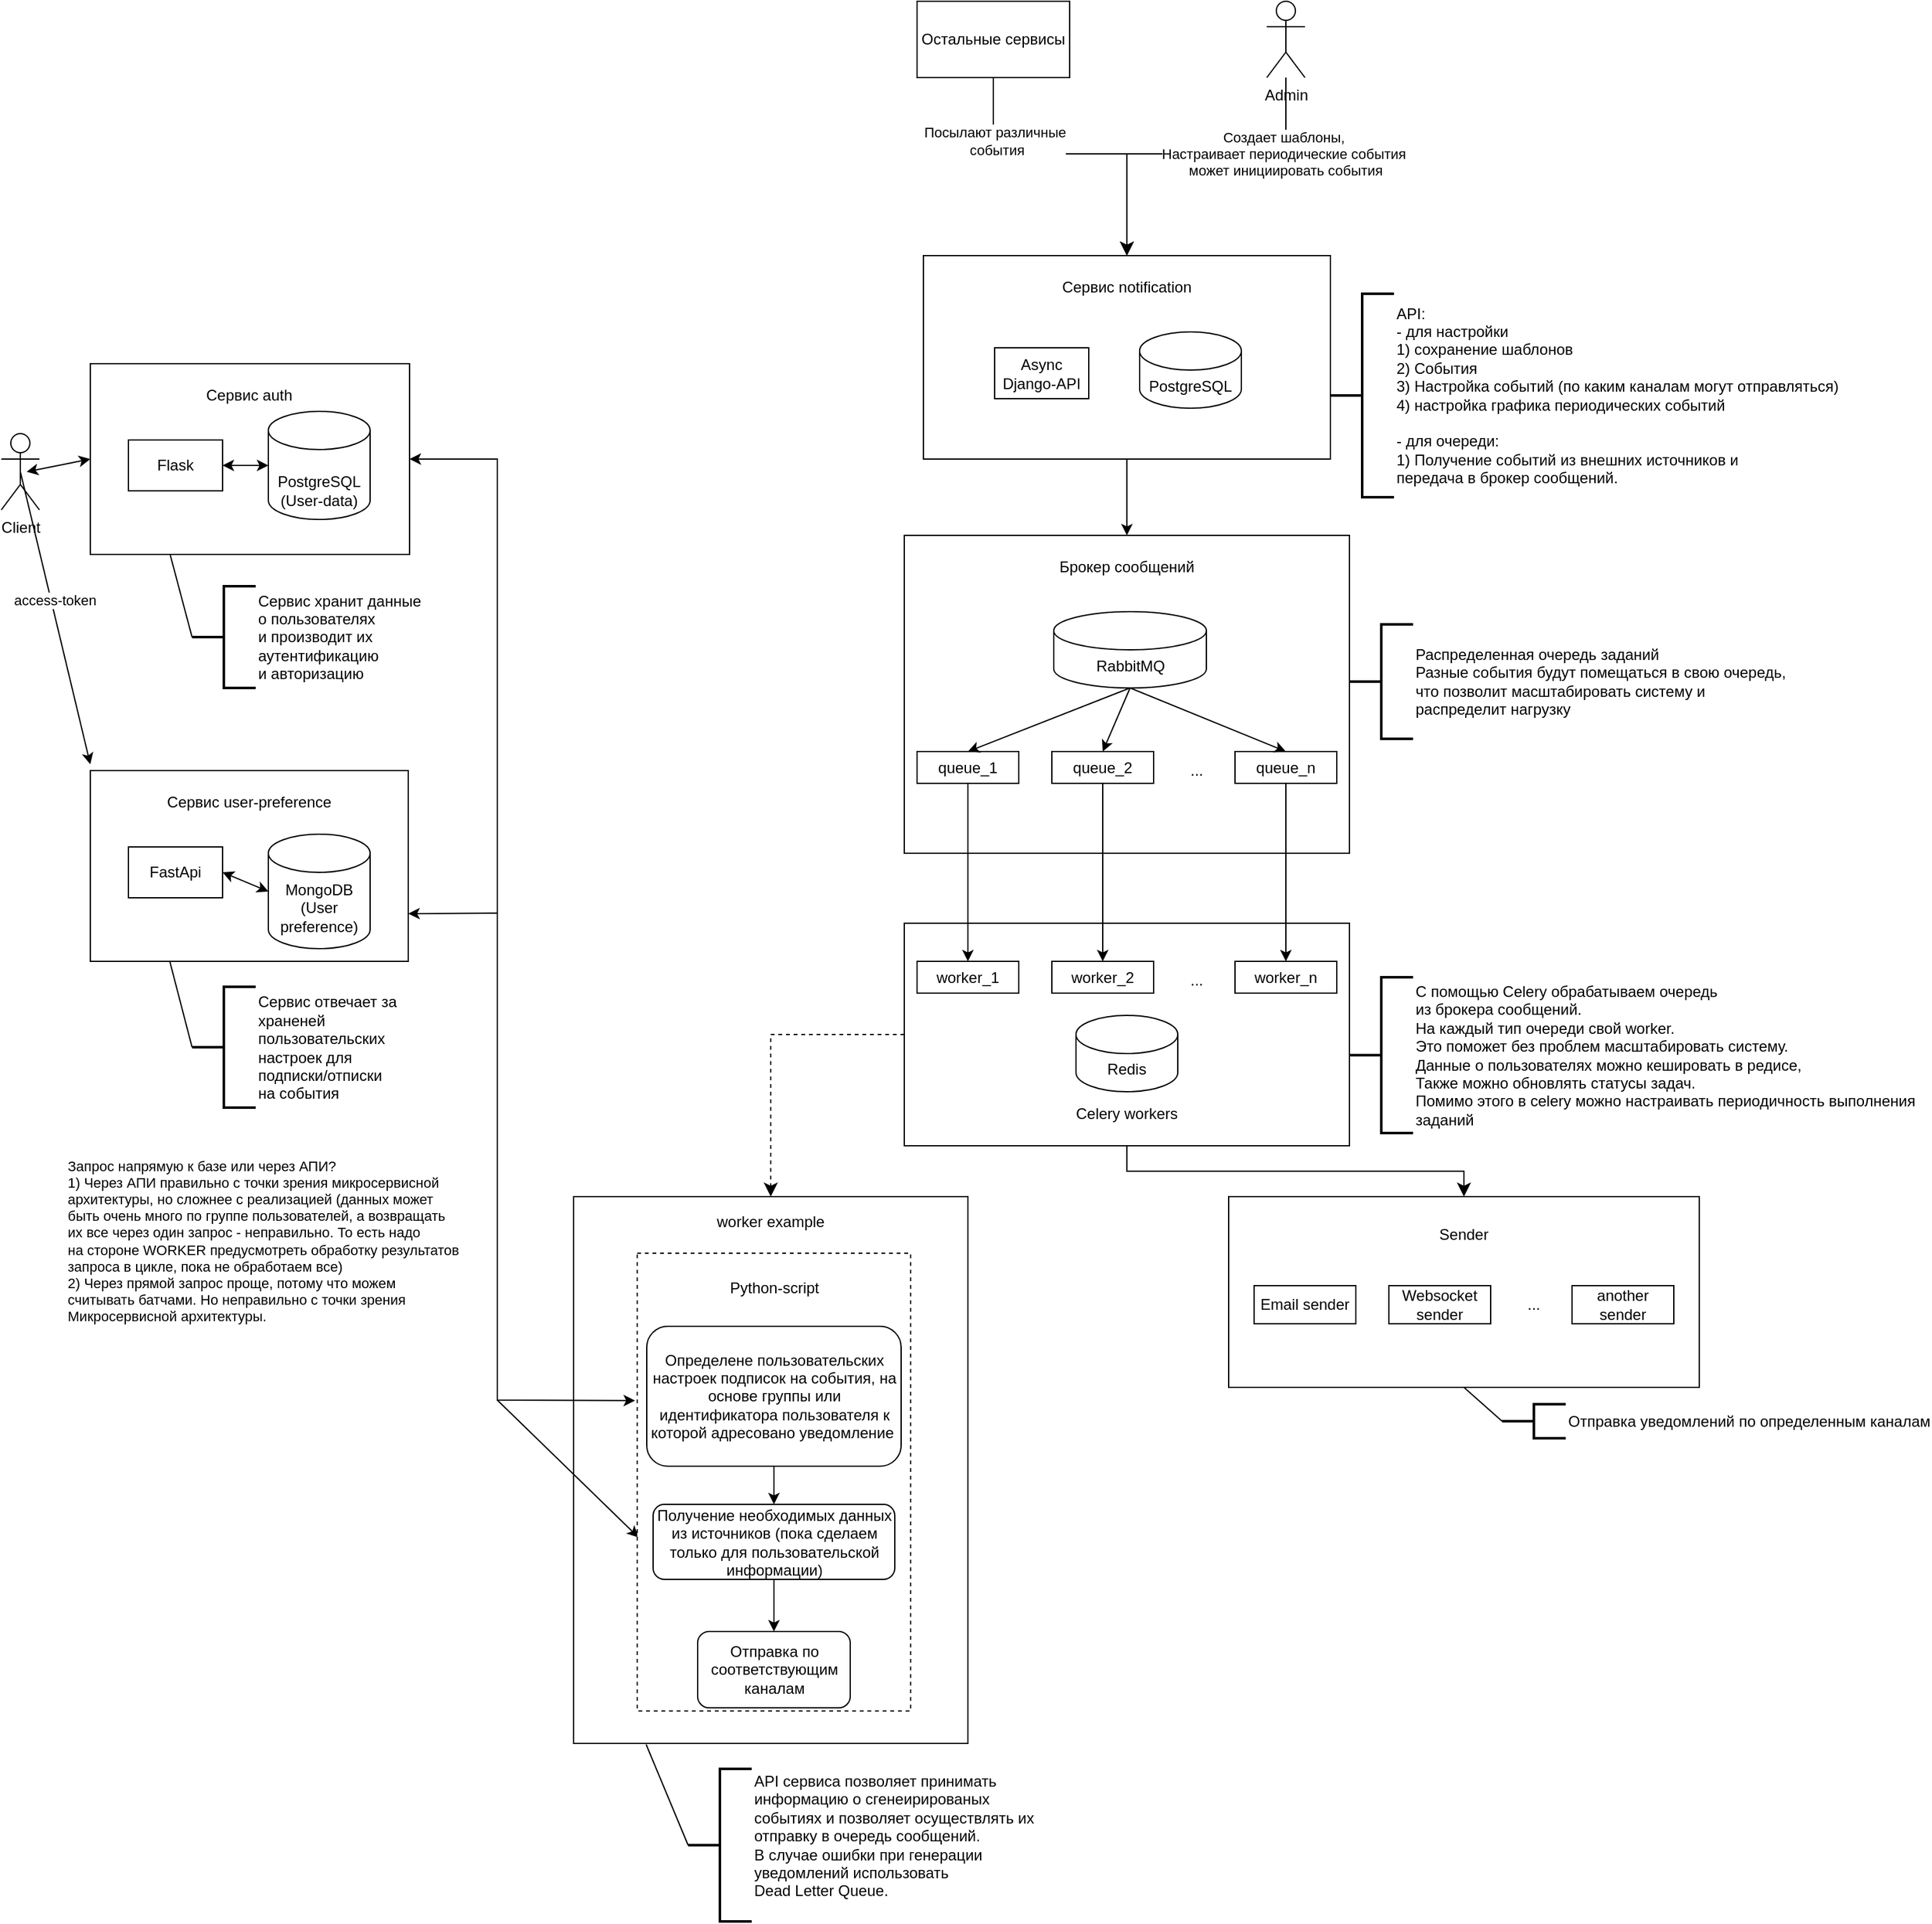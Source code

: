 <mxfile version="21.1.8" type="device">
  <diagram name="Страница 1" id="4W0lnKndRwxXOgLkZ_JF">
    <mxGraphModel dx="1026" dy="1865" grid="1" gridSize="10" guides="1" tooltips="1" connect="1" arrows="1" fold="1" page="1" pageScale="1" pageWidth="827" pageHeight="1169" math="0" shadow="0">
      <root>
        <mxCell id="0" />
        <mxCell id="1" parent="0" />
        <mxCell id="cib78Emd6-TMv1SOHwyl-2" value="" style="rounded=0;whiteSpace=wrap;html=1;" parent="1" vertex="1">
          <mxGeometry x="735" y="170" width="320" height="160" as="geometry" />
        </mxCell>
        <mxCell id="cib78Emd6-TMv1SOHwyl-4" value="Сервис notification" style="rounded=0;whiteSpace=wrap;html=1;strokeColor=none;" parent="1" vertex="1">
          <mxGeometry x="785" y="180" width="220" height="30" as="geometry" />
        </mxCell>
        <mxCell id="cib78Emd6-TMv1SOHwyl-5" value="PostgreSQL" style="shape=cylinder3;whiteSpace=wrap;html=1;boundedLbl=1;backgroundOutline=1;size=15;" parent="1" vertex="1">
          <mxGeometry x="905" y="230" width="80" height="60" as="geometry" />
        </mxCell>
        <mxCell id="cib78Emd6-TMv1SOHwyl-7" value="Async Django-API" style="rounded=0;whiteSpace=wrap;html=1;" parent="1" vertex="1">
          <mxGeometry x="791" y="242.5" width="74" height="40" as="geometry" />
        </mxCell>
        <mxCell id="cib78Emd6-TMv1SOHwyl-9" value="Admin" style="shape=umlActor;verticalLabelPosition=bottom;verticalAlign=top;html=1;outlineConnect=0;" parent="1" vertex="1">
          <mxGeometry x="1005" y="-30" width="30" height="60" as="geometry" />
        </mxCell>
        <mxCell id="cib78Emd6-TMv1SOHwyl-15" value="&lt;div style=&quot;border-color: var(--border-color);&quot;&gt;API:&lt;/div&gt;&lt;div style=&quot;border-color: var(--border-color);&quot;&gt;- для настройки&lt;/div&gt;&lt;div style=&quot;border-color: var(--border-color);&quot;&gt;1) сохранение шаблонов&lt;/div&gt;&lt;div style=&quot;border-color: var(--border-color);&quot;&gt;2) События&lt;/div&gt;&lt;div style=&quot;border-color: var(--border-color);&quot;&gt;3) Настройка событий (по каким каналам могут отправляться)&lt;/div&gt;&lt;div style=&quot;border-color: var(--border-color);&quot;&gt;4) настройка графика периодических событий&lt;/div&gt;&lt;div style=&quot;border-color: var(--border-color);&quot;&gt;&lt;br&gt;&lt;/div&gt;&lt;div style=&quot;border-color: var(--border-color);&quot;&gt;- для очереди:&lt;/div&gt;&lt;div style=&quot;border-color: var(--border-color);&quot;&gt;1) Получение событий из внешних источников и&lt;/div&gt;&lt;div style=&quot;border-color: var(--border-color);&quot;&gt;передача в брокер сообщений.&lt;/div&gt;" style="strokeWidth=2;html=1;shape=mxgraph.flowchart.annotation_2;align=left;labelPosition=right;pointerEvents=1;" parent="1" vertex="1">
          <mxGeometry x="1055" y="200" width="50" height="160" as="geometry" />
        </mxCell>
        <mxCell id="cib78Emd6-TMv1SOHwyl-24" value="" style="rounded=0;whiteSpace=wrap;html=1;" parent="1" vertex="1">
          <mxGeometry x="80" y="575" width="250" height="150" as="geometry" />
        </mxCell>
        <mxCell id="cib78Emd6-TMv1SOHwyl-25" value="Сервис user-preference" style="rounded=0;whiteSpace=wrap;html=1;strokeColor=none;" parent="1" vertex="1">
          <mxGeometry x="95" y="585" width="220" height="30" as="geometry" />
        </mxCell>
        <mxCell id="cib78Emd6-TMv1SOHwyl-26" value="MongoDB&lt;br&gt;(User preference)" style="shape=cylinder3;whiteSpace=wrap;html=1;boundedLbl=1;backgroundOutline=1;size=15;" parent="1" vertex="1">
          <mxGeometry x="220" y="625" width="80" height="90" as="geometry" />
        </mxCell>
        <mxCell id="cib78Emd6-TMv1SOHwyl-27" value="FastApi" style="rounded=0;whiteSpace=wrap;html=1;" parent="1" vertex="1">
          <mxGeometry x="110" y="635" width="74" height="40" as="geometry" />
        </mxCell>
        <mxCell id="cib78Emd6-TMv1SOHwyl-28" value="" style="endArrow=classic;startArrow=classic;html=1;rounded=0;entryX=0;entryY=0.5;entryDx=0;entryDy=0;entryPerimeter=0;exitX=1;exitY=0.5;exitDx=0;exitDy=0;" parent="1" source="cib78Emd6-TMv1SOHwyl-27" target="cib78Emd6-TMv1SOHwyl-26" edge="1">
          <mxGeometry width="50" height="50" relative="1" as="geometry">
            <mxPoint x="400" y="785" as="sourcePoint" />
            <mxPoint x="450" y="735" as="targetPoint" />
          </mxGeometry>
        </mxCell>
        <mxCell id="cib78Emd6-TMv1SOHwyl-29" value="Client" style="shape=umlActor;verticalLabelPosition=bottom;verticalAlign=top;html=1;outlineConnect=0;" parent="1" vertex="1">
          <mxGeometry x="10" y="310" width="30" height="60" as="geometry" />
        </mxCell>
        <mxCell id="cib78Emd6-TMv1SOHwyl-30" value="" style="endArrow=classic;html=1;rounded=0;exitX=0.5;exitY=0.5;exitDx=0;exitDy=0;exitPerimeter=0;" parent="1" source="cib78Emd6-TMv1SOHwyl-29" edge="1">
          <mxGeometry width="50" height="50" relative="1" as="geometry">
            <mxPoint x="390" y="460" as="sourcePoint" />
            <mxPoint x="80" y="570" as="targetPoint" />
          </mxGeometry>
        </mxCell>
        <mxCell id="cib78Emd6-TMv1SOHwyl-36" value="access-token" style="edgeLabel;html=1;align=center;verticalAlign=middle;resizable=0;points=[];" parent="cib78Emd6-TMv1SOHwyl-30" vertex="1" connectable="0">
          <mxGeometry x="-0.122" y="3" relative="1" as="geometry">
            <mxPoint as="offset" />
          </mxGeometry>
        </mxCell>
        <mxCell id="cib78Emd6-TMv1SOHwyl-31" value="&lt;div style=&quot;border-color: var(--border-color);&quot;&gt;Сервис отвечает за&amp;nbsp;&lt;/div&gt;&lt;div style=&quot;border-color: var(--border-color);&quot;&gt;&lt;span style=&quot;background-color: initial;&quot;&gt;храненей&lt;/span&gt;&lt;/div&gt;&lt;div style=&quot;border-color: var(--border-color);&quot;&gt;&lt;span style=&quot;background-color: initial;&quot;&gt;пользовательских&lt;/span&gt;&lt;/div&gt;&lt;div style=&quot;border-color: var(--border-color);&quot;&gt;&lt;span style=&quot;border-color: var(--border-color); background-color: initial;&quot;&gt;настроек для&lt;/span&gt;&lt;/div&gt;&lt;div style=&quot;border-color: var(--border-color);&quot;&gt;&lt;span style=&quot;border-color: var(--border-color); background-color: initial;&quot;&gt;подписки/отписки&lt;/span&gt;&lt;/div&gt;&lt;div style=&quot;border-color: var(--border-color);&quot;&gt;на события&lt;/div&gt;" style="strokeWidth=2;html=1;shape=mxgraph.flowchart.annotation_2;align=left;labelPosition=right;pointerEvents=1;" parent="1" vertex="1">
          <mxGeometry x="160" y="745" width="50" height="95" as="geometry" />
        </mxCell>
        <mxCell id="cib78Emd6-TMv1SOHwyl-45" value="" style="rounded=0;whiteSpace=wrap;html=1;" parent="1" vertex="1">
          <mxGeometry x="80" y="255" width="251" height="150" as="geometry" />
        </mxCell>
        <mxCell id="cib78Emd6-TMv1SOHwyl-46" value="Сервис auth" style="rounded=0;whiteSpace=wrap;html=1;strokeColor=none;" parent="1" vertex="1">
          <mxGeometry x="95" y="265" width="220" height="30" as="geometry" />
        </mxCell>
        <mxCell id="cib78Emd6-TMv1SOHwyl-47" value="&lt;br&gt;PostgreSQL (User-data)" style="shape=cylinder3;whiteSpace=wrap;html=1;boundedLbl=1;backgroundOutline=1;size=15;align=center;" parent="1" vertex="1">
          <mxGeometry x="220" y="292.5" width="80" height="85" as="geometry" />
        </mxCell>
        <mxCell id="cib78Emd6-TMv1SOHwyl-48" value="Flask" style="rounded=0;whiteSpace=wrap;html=1;" parent="1" vertex="1">
          <mxGeometry x="110" y="315" width="74" height="40" as="geometry" />
        </mxCell>
        <mxCell id="cib78Emd6-TMv1SOHwyl-49" value="" style="endArrow=classic;startArrow=classic;html=1;rounded=0;entryX=0;entryY=0.5;entryDx=0;entryDy=0;entryPerimeter=0;exitX=1;exitY=0.5;exitDx=0;exitDy=0;" parent="1" source="cib78Emd6-TMv1SOHwyl-48" target="cib78Emd6-TMv1SOHwyl-47" edge="1">
          <mxGeometry width="50" height="50" relative="1" as="geometry">
            <mxPoint x="400" y="465" as="sourcePoint" />
            <mxPoint x="450" y="415" as="targetPoint" />
          </mxGeometry>
        </mxCell>
        <mxCell id="cib78Emd6-TMv1SOHwyl-50" value="&lt;div style=&quot;border-color: var(--border-color);&quot;&gt;Сервис хранит данные&lt;/div&gt;&lt;div style=&quot;border-color: var(--border-color);&quot;&gt;о пользователях&lt;/div&gt;&lt;div style=&quot;border-color: var(--border-color);&quot;&gt;и производит их&lt;/div&gt;&lt;div style=&quot;border-color: var(--border-color);&quot;&gt;аутентификацию&amp;nbsp;&lt;/div&gt;&lt;div style=&quot;border-color: var(--border-color);&quot;&gt;и авторизацию&lt;/div&gt;" style="strokeWidth=2;html=1;shape=mxgraph.flowchart.annotation_2;align=left;labelPosition=right;pointerEvents=1;" parent="1" vertex="1">
          <mxGeometry x="160" y="430" width="50" height="80" as="geometry" />
        </mxCell>
        <mxCell id="cib78Emd6-TMv1SOHwyl-51" value="" style="endArrow=classic;startArrow=classic;html=1;rounded=0;entryX=0;entryY=0.5;entryDx=0;entryDy=0;" parent="1" target="cib78Emd6-TMv1SOHwyl-45" edge="1">
          <mxGeometry width="50" height="50" relative="1" as="geometry">
            <mxPoint x="30" y="340" as="sourcePoint" />
            <mxPoint x="100" y="300" as="targetPoint" />
          </mxGeometry>
        </mxCell>
        <mxCell id="cib78Emd6-TMv1SOHwyl-102" value="" style="endArrow=none;html=1;rounded=0;exitX=0;exitY=0.5;exitDx=0;exitDy=0;exitPerimeter=0;entryX=0.25;entryY=1;entryDx=0;entryDy=0;" parent="1" source="cib78Emd6-TMv1SOHwyl-50" target="cib78Emd6-TMv1SOHwyl-45" edge="1">
          <mxGeometry width="50" height="50" relative="1" as="geometry">
            <mxPoint x="410" y="580" as="sourcePoint" />
            <mxPoint x="460" y="530" as="targetPoint" />
          </mxGeometry>
        </mxCell>
        <mxCell id="cib78Emd6-TMv1SOHwyl-103" value="" style="endArrow=none;html=1;rounded=0;exitX=0;exitY=0.5;exitDx=0;exitDy=0;exitPerimeter=0;entryX=0.25;entryY=1;entryDx=0;entryDy=0;" parent="1" source="cib78Emd6-TMv1SOHwyl-31" target="cib78Emd6-TMv1SOHwyl-24" edge="1">
          <mxGeometry width="50" height="50" relative="1" as="geometry">
            <mxPoint x="410" y="580" as="sourcePoint" />
            <mxPoint x="460" y="530" as="targetPoint" />
          </mxGeometry>
        </mxCell>
        <mxCell id="cib78Emd6-TMv1SOHwyl-111" value="" style="rounded=0;whiteSpace=wrap;html=1;" parent="1" vertex="1">
          <mxGeometry x="460" y="910" width="310" height="430" as="geometry" />
        </mxCell>
        <mxCell id="cib78Emd6-TMv1SOHwyl-112" value="worker example" style="rounded=0;whiteSpace=wrap;html=1;strokeColor=none;" parent="1" vertex="1">
          <mxGeometry x="570" y="915" width="90" height="30" as="geometry" />
        </mxCell>
        <mxCell id="cib78Emd6-TMv1SOHwyl-114" value="&lt;div style=&quot;border-color: var(--border-color);&quot;&gt;API сервиса позволяет принимать&lt;/div&gt;&lt;div style=&quot;border-color: var(--border-color);&quot;&gt;информацию о сгенеи&lt;span style=&quot;background-color: initial;&quot;&gt;рированых&lt;/span&gt;&lt;/div&gt;&lt;div style=&quot;border-color: var(--border-color);&quot;&gt;событиях и позволяет осуществлять их&lt;/div&gt;&lt;div style=&quot;border-color: var(--border-color);&quot;&gt;отправку в очередь сообщений.&lt;/div&gt;&lt;div style=&quot;border-color: var(--border-color);&quot;&gt;В случае ошибки при генерации&lt;/div&gt;&lt;div style=&quot;border-color: var(--border-color);&quot;&gt;уведомлений использовать&amp;nbsp;&lt;/div&gt;Dead Letter Queue.&lt;div style=&quot;border-color: var(--border-color);&quot;&gt;&amp;nbsp;&lt;/div&gt;" style="strokeWidth=2;html=1;shape=mxgraph.flowchart.annotation_2;align=left;labelPosition=right;pointerEvents=1;" parent="1" vertex="1">
          <mxGeometry x="550" y="1360" width="50" height="120" as="geometry" />
        </mxCell>
        <mxCell id="cib78Emd6-TMv1SOHwyl-125" value="" style="endArrow=classic;startArrow=classic;html=1;rounded=0;exitX=-0.008;exitY=0.322;exitDx=0;exitDy=0;entryX=1;entryY=0.75;entryDx=0;entryDy=0;exitPerimeter=0;" parent="1" source="cib78Emd6-TMv1SOHwyl-133" target="cib78Emd6-TMv1SOHwyl-24" edge="1">
          <mxGeometry width="50" height="50" relative="1" as="geometry">
            <mxPoint x="500" y="1205" as="sourcePoint" />
            <mxPoint x="410" y="740" as="targetPoint" />
            <Array as="points">
              <mxPoint x="400" y="1070" />
              <mxPoint x="400" y="687" />
            </Array>
          </mxGeometry>
        </mxCell>
        <mxCell id="cib78Emd6-TMv1SOHwyl-126" value="&lt;div style=&quot;text-align: justify;&quot;&gt;Запрос напрямую к базе или через АПИ?&lt;/div&gt;&lt;div style=&quot;text-align: justify;&quot;&gt;1) Через АПИ правильно с точки зрения микросервисной&lt;/div&gt;&lt;div style=&quot;text-align: justify;&quot;&gt;архитектуры, но сложнее с реализацией (данных может&lt;/div&gt;&lt;div style=&quot;text-align: justify;&quot;&gt;быть очень много по группе пользователей, а возвращать&lt;/div&gt;&lt;div style=&quot;text-align: justify;&quot;&gt;их все через один запрос - неправильно. То есть надо&lt;/div&gt;&lt;div style=&quot;text-align: justify;&quot;&gt;на стороне WORKER предусмотреть обработку результатов&lt;/div&gt;&lt;div style=&quot;text-align: justify;&quot;&gt;запроса в цикле, пока не обработаем все)&lt;/div&gt;&lt;div style=&quot;text-align: justify;&quot;&gt;2) Через прямой запрос проще, потому что можем&lt;/div&gt;&lt;div style=&quot;text-align: justify;&quot;&gt;считывать батчами. Но неправильно с точки зрения&amp;nbsp;&lt;/div&gt;&lt;div style=&quot;text-align: justify;&quot;&gt;Микросервисной архитектуры.&lt;/div&gt;" style="edgeLabel;html=1;align=right;verticalAlign=middle;resizable=0;points=[];" parent="cib78Emd6-TMv1SOHwyl-125" vertex="1" connectable="0">
          <mxGeometry x="0.106" y="4" relative="1" as="geometry">
            <mxPoint x="-26" y="77" as="offset" />
          </mxGeometry>
        </mxCell>
        <mxCell id="cib78Emd6-TMv1SOHwyl-127" value="" style="endArrow=classic;startArrow=classic;html=1;rounded=0;exitX=1;exitY=0.5;exitDx=0;exitDy=0;entryX=0.005;entryY=0.621;entryDx=0;entryDy=0;entryPerimeter=0;" parent="1" source="cib78Emd6-TMv1SOHwyl-45" target="cib78Emd6-TMv1SOHwyl-133" edge="1">
          <mxGeometry width="50" height="50" relative="1" as="geometry">
            <mxPoint x="400" y="327.647" as="sourcePoint" />
            <mxPoint x="500" y="1332" as="targetPoint" />
            <Array as="points">
              <mxPoint x="400" y="330" />
              <mxPoint x="400" y="1070" />
            </Array>
          </mxGeometry>
        </mxCell>
        <mxCell id="cib78Emd6-TMv1SOHwyl-133" value="" style="rounded=0;whiteSpace=wrap;html=1;dashed=1;" parent="1" vertex="1">
          <mxGeometry x="510" y="954.5" width="215" height="360" as="geometry" />
        </mxCell>
        <mxCell id="cib78Emd6-TMv1SOHwyl-134" value="Python-script" style="rounded=0;whiteSpace=wrap;html=1;strokeColor=none;" parent="1" vertex="1">
          <mxGeometry x="580.5" y="970" width="74" height="23" as="geometry" />
        </mxCell>
        <mxCell id="cib78Emd6-TMv1SOHwyl-135" value="Получение необходимых данных из источников (пока сделаем только для пользовательской информации)" style="rounded=1;whiteSpace=wrap;html=1;" parent="1" vertex="1">
          <mxGeometry x="522.5" y="1152" width="190" height="59" as="geometry" />
        </mxCell>
        <mxCell id="cib78Emd6-TMv1SOHwyl-136" value="Определене пользовательских настроек подписок на события, на основе группы или идентификатора пользователя к которой адресовано уведомление&amp;nbsp;" style="rounded=1;whiteSpace=wrap;html=1;" parent="1" vertex="1">
          <mxGeometry x="517.5" y="1012" width="200" height="110" as="geometry" />
        </mxCell>
        <mxCell id="cib78Emd6-TMv1SOHwyl-137" value="Отправка по соответствующим каналам" style="rounded=1;whiteSpace=wrap;html=1;" parent="1" vertex="1">
          <mxGeometry x="557.5" y="1252" width="120" height="60" as="geometry" />
        </mxCell>
        <mxCell id="cib78Emd6-TMv1SOHwyl-140" value="" style="endArrow=classic;html=1;rounded=0;exitX=0.5;exitY=1;exitDx=0;exitDy=0;entryX=0.5;entryY=0;entryDx=0;entryDy=0;" parent="1" source="cib78Emd6-TMv1SOHwyl-136" target="cib78Emd6-TMv1SOHwyl-135" edge="1">
          <mxGeometry width="50" height="50" relative="1" as="geometry">
            <mxPoint x="440" y="1220" as="sourcePoint" />
            <mxPoint x="490" y="1170" as="targetPoint" />
          </mxGeometry>
        </mxCell>
        <mxCell id="cib78Emd6-TMv1SOHwyl-141" value="" style="endArrow=classic;html=1;rounded=0;exitX=0.5;exitY=1;exitDx=0;exitDy=0;entryX=0.5;entryY=0;entryDx=0;entryDy=0;" parent="1" source="cib78Emd6-TMv1SOHwyl-135" target="cib78Emd6-TMv1SOHwyl-137" edge="1">
          <mxGeometry width="50" height="50" relative="1" as="geometry">
            <mxPoint x="780" y="1260" as="sourcePoint" />
            <mxPoint x="830" y="1210" as="targetPoint" />
          </mxGeometry>
        </mxCell>
        <mxCell id="m3Fndc9K9ye0_kjLLIeD-3" value="" style="rounded=0;whiteSpace=wrap;html=1;" parent="1" vertex="1">
          <mxGeometry x="720" y="390" width="350" height="250" as="geometry" />
        </mxCell>
        <mxCell id="m3Fndc9K9ye0_kjLLIeD-4" value="Брокер сообщений" style="rounded=0;whiteSpace=wrap;html=1;strokeColor=none;" parent="1" vertex="1">
          <mxGeometry x="785" y="400" width="220" height="30" as="geometry" />
        </mxCell>
        <mxCell id="m3Fndc9K9ye0_kjLLIeD-7" value="RabbitMQ" style="shape=cylinder3;whiteSpace=wrap;html=1;boundedLbl=1;backgroundOutline=1;size=15;" parent="1" vertex="1">
          <mxGeometry x="837.5" y="450" width="120" height="60" as="geometry" />
        </mxCell>
        <mxCell id="m3Fndc9K9ye0_kjLLIeD-13" value="" style="endArrow=classic;html=1;rounded=0;exitX=0.5;exitY=1;exitDx=0;exitDy=0;entryX=0.5;entryY=0;entryDx=0;entryDy=0;" parent="1" source="cib78Emd6-TMv1SOHwyl-2" target="m3Fndc9K9ye0_kjLLIeD-3" edge="1">
          <mxGeometry width="50" height="50" relative="1" as="geometry">
            <mxPoint x="1260" y="590" as="sourcePoint" />
            <mxPoint x="1270" y="570" as="targetPoint" />
          </mxGeometry>
        </mxCell>
        <mxCell id="m3Fndc9K9ye0_kjLLIeD-19" value="Остальные сервисы" style="rounded=0;whiteSpace=wrap;html=1;" parent="1" vertex="1">
          <mxGeometry x="730" y="-30" width="120" height="60" as="geometry" />
        </mxCell>
        <mxCell id="m3Fndc9K9ye0_kjLLIeD-22" value="" style="edgeStyle=segmentEdgeStyle;endArrow=classic;html=1;curved=0;rounded=0;endSize=8;startSize=8;exitX=0.5;exitY=1;exitDx=0;exitDy=0;entryX=0.5;entryY=0;entryDx=0;entryDy=0;" parent="1" source="m3Fndc9K9ye0_kjLLIeD-19" target="cib78Emd6-TMv1SOHwyl-2" edge="1">
          <mxGeometry width="50" height="50" relative="1" as="geometry">
            <mxPoint x="1220" y="540" as="sourcePoint" />
            <mxPoint x="960" y="130" as="targetPoint" />
            <Array as="points">
              <mxPoint x="790" y="90" />
              <mxPoint x="895" y="90" />
            </Array>
          </mxGeometry>
        </mxCell>
        <mxCell id="m3Fndc9K9ye0_kjLLIeD-24" value="Посылают различные&lt;br&gt;&amp;nbsp;события" style="edgeLabel;html=1;align=center;verticalAlign=middle;resizable=0;points=[];" parent="m3Fndc9K9ye0_kjLLIeD-22" vertex="1" connectable="0">
          <mxGeometry x="-0.591" y="1" relative="1" as="geometry">
            <mxPoint as="offset" />
          </mxGeometry>
        </mxCell>
        <mxCell id="m3Fndc9K9ye0_kjLLIeD-26" value="&lt;div style=&quot;border-color: var(--border-color);&quot;&gt;Распределенная очередь заданий&lt;/div&gt;&lt;div style=&quot;border-color: var(--border-color);&quot;&gt;Разные события будут помещаться в свою очередь,&lt;/div&gt;&lt;div style=&quot;border-color: var(--border-color);&quot;&gt;что позволит масштабировать систему и&amp;nbsp;&lt;/div&gt;&lt;div style=&quot;border-color: var(--border-color);&quot;&gt;распределит нагрузку&lt;/div&gt;" style="strokeWidth=2;html=1;shape=mxgraph.flowchart.annotation_2;align=left;labelPosition=right;pointerEvents=1;" parent="1" vertex="1">
          <mxGeometry x="1070" y="460" width="50" height="90" as="geometry" />
        </mxCell>
        <mxCell id="m3Fndc9K9ye0_kjLLIeD-30" value="" style="edgeStyle=segmentEdgeStyle;endArrow=classic;html=1;curved=0;rounded=0;endSize=8;startSize=8;entryX=0.5;entryY=0;entryDx=0;entryDy=0;" parent="1" source="cib78Emd6-TMv1SOHwyl-9" target="cib78Emd6-TMv1SOHwyl-2" edge="1">
          <mxGeometry width="50" height="50" relative="1" as="geometry">
            <mxPoint x="1220" y="450" as="sourcePoint" />
            <mxPoint x="1270" y="400" as="targetPoint" />
            <Array as="points">
              <mxPoint x="1020" y="90" />
              <mxPoint x="895" y="90" />
            </Array>
          </mxGeometry>
        </mxCell>
        <mxCell id="m3Fndc9K9ye0_kjLLIeD-31" value="Создает шаблоны,&lt;br style=&quot;border-color: var(--border-color);&quot;&gt;Настраивает периодические события&lt;br style=&quot;border-color: var(--border-color);&quot;&gt;&amp;nbsp;может инициировать события" style="edgeLabel;html=1;align=center;verticalAlign=middle;resizable=0;points=[];" parent="m3Fndc9K9ye0_kjLLIeD-30" vertex="1" connectable="0">
          <mxGeometry x="-0.533" relative="1" as="geometry">
            <mxPoint as="offset" />
          </mxGeometry>
        </mxCell>
        <mxCell id="m3Fndc9K9ye0_kjLLIeD-32" value="queue_1" style="rounded=0;whiteSpace=wrap;html=1;" parent="1" vertex="1">
          <mxGeometry x="730" y="560" width="80" height="25" as="geometry" />
        </mxCell>
        <mxCell id="m3Fndc9K9ye0_kjLLIeD-33" value="queue_2" style="rounded=0;whiteSpace=wrap;html=1;" parent="1" vertex="1">
          <mxGeometry x="836" y="560" width="80" height="25" as="geometry" />
        </mxCell>
        <mxCell id="m3Fndc9K9ye0_kjLLIeD-34" value="queue_n" style="rounded=0;whiteSpace=wrap;html=1;" parent="1" vertex="1">
          <mxGeometry x="980" y="560" width="80" height="25" as="geometry" />
        </mxCell>
        <mxCell id="m3Fndc9K9ye0_kjLLIeD-35" value="..." style="rounded=0;whiteSpace=wrap;html=1;strokeColor=none;" parent="1" vertex="1">
          <mxGeometry x="930" y="565" width="40" height="20" as="geometry" />
        </mxCell>
        <mxCell id="m3Fndc9K9ye0_kjLLIeD-42" value="" style="rounded=0;whiteSpace=wrap;html=1;" parent="1" vertex="1">
          <mxGeometry x="720" y="695" width="350" height="175" as="geometry" />
        </mxCell>
        <mxCell id="m3Fndc9K9ye0_kjLLIeD-43" value="Celery workers" style="rounded=0;whiteSpace=wrap;html=1;strokeColor=none;" parent="1" vertex="1">
          <mxGeometry x="785" y="830" width="220" height="30" as="geometry" />
        </mxCell>
        <mxCell id="m3Fndc9K9ye0_kjLLIeD-44" value="worker_1" style="rounded=0;whiteSpace=wrap;html=1;" parent="1" vertex="1">
          <mxGeometry x="730" y="725" width="80" height="25" as="geometry" />
        </mxCell>
        <mxCell id="m3Fndc9K9ye0_kjLLIeD-45" value="worker_2" style="rounded=0;whiteSpace=wrap;html=1;" parent="1" vertex="1">
          <mxGeometry x="836" y="725" width="80" height="25" as="geometry" />
        </mxCell>
        <mxCell id="m3Fndc9K9ye0_kjLLIeD-46" value="worker_n" style="rounded=0;whiteSpace=wrap;html=1;" parent="1" vertex="1">
          <mxGeometry x="980" y="725" width="80" height="25" as="geometry" />
        </mxCell>
        <mxCell id="m3Fndc9K9ye0_kjLLIeD-47" value="..." style="rounded=0;whiteSpace=wrap;html=1;strokeColor=none;" parent="1" vertex="1">
          <mxGeometry x="930" y="730" width="40" height="20" as="geometry" />
        </mxCell>
        <mxCell id="m3Fndc9K9ye0_kjLLIeD-52" value="" style="endArrow=classic;html=1;rounded=0;exitX=0.5;exitY=1;exitDx=0;exitDy=0;exitPerimeter=0;entryX=0.5;entryY=0;entryDx=0;entryDy=0;" parent="1" source="m3Fndc9K9ye0_kjLLIeD-7" target="m3Fndc9K9ye0_kjLLIeD-32" edge="1">
          <mxGeometry width="50" height="50" relative="1" as="geometry">
            <mxPoint x="120" y="620" as="sourcePoint" />
            <mxPoint x="170" y="570" as="targetPoint" />
          </mxGeometry>
        </mxCell>
        <mxCell id="m3Fndc9K9ye0_kjLLIeD-53" value="" style="endArrow=classic;html=1;rounded=0;exitX=0.5;exitY=1;exitDx=0;exitDy=0;exitPerimeter=0;entryX=0.5;entryY=0;entryDx=0;entryDy=0;" parent="1" source="m3Fndc9K9ye0_kjLLIeD-7" target="m3Fndc9K9ye0_kjLLIeD-33" edge="1">
          <mxGeometry width="50" height="50" relative="1" as="geometry">
            <mxPoint x="903" y="520" as="sourcePoint" />
            <mxPoint x="780" y="570" as="targetPoint" />
          </mxGeometry>
        </mxCell>
        <mxCell id="m3Fndc9K9ye0_kjLLIeD-54" value="" style="endArrow=classic;html=1;rounded=0;exitX=0.5;exitY=1;exitDx=0;exitDy=0;exitPerimeter=0;entryX=0.5;entryY=0;entryDx=0;entryDy=0;" parent="1" source="m3Fndc9K9ye0_kjLLIeD-7" target="m3Fndc9K9ye0_kjLLIeD-34" edge="1">
          <mxGeometry width="50" height="50" relative="1" as="geometry">
            <mxPoint x="903" y="520" as="sourcePoint" />
            <mxPoint x="886" y="570" as="targetPoint" />
          </mxGeometry>
        </mxCell>
        <mxCell id="m3Fndc9K9ye0_kjLLIeD-55" value="" style="endArrow=classic;html=1;rounded=0;exitX=0.5;exitY=1;exitDx=0;exitDy=0;entryX=0.5;entryY=0;entryDx=0;entryDy=0;" parent="1" source="m3Fndc9K9ye0_kjLLIeD-32" target="m3Fndc9K9ye0_kjLLIeD-44" edge="1">
          <mxGeometry width="50" height="50" relative="1" as="geometry">
            <mxPoint x="600" y="710" as="sourcePoint" />
            <mxPoint x="650" y="660" as="targetPoint" />
          </mxGeometry>
        </mxCell>
        <mxCell id="m3Fndc9K9ye0_kjLLIeD-56" value="" style="endArrow=classic;html=1;rounded=0;exitX=0.5;exitY=1;exitDx=0;exitDy=0;entryX=0.5;entryY=0;entryDx=0;entryDy=0;" parent="1" source="m3Fndc9K9ye0_kjLLIeD-33" target="m3Fndc9K9ye0_kjLLIeD-45" edge="1">
          <mxGeometry width="50" height="50" relative="1" as="geometry">
            <mxPoint x="780" y="595" as="sourcePoint" />
            <mxPoint x="780" y="735" as="targetPoint" />
          </mxGeometry>
        </mxCell>
        <mxCell id="m3Fndc9K9ye0_kjLLIeD-57" value="" style="endArrow=classic;html=1;rounded=0;exitX=0.5;exitY=1;exitDx=0;exitDy=0;entryX=0.5;entryY=0;entryDx=0;entryDy=0;" parent="1" source="m3Fndc9K9ye0_kjLLIeD-34" target="m3Fndc9K9ye0_kjLLIeD-46" edge="1">
          <mxGeometry width="50" height="50" relative="1" as="geometry">
            <mxPoint x="886" y="595" as="sourcePoint" />
            <mxPoint x="886" y="735" as="targetPoint" />
          </mxGeometry>
        </mxCell>
        <mxCell id="m3Fndc9K9ye0_kjLLIeD-58" value="&lt;div style=&quot;border-color: var(--border-color);&quot;&gt;С помощью Celery обрабатываем очередь&lt;/div&gt;&lt;div style=&quot;border-color: var(--border-color);&quot;&gt;из брокера сообщений.&lt;/div&gt;&lt;div style=&quot;border-color: var(--border-color);&quot;&gt;На каждый тип очереди свой worker.&amp;nbsp;&lt;/div&gt;&lt;div style=&quot;border-color: var(--border-color);&quot;&gt;Это поможет без проблем масштабировать систему.&lt;/div&gt;&lt;div style=&quot;border-color: var(--border-color);&quot;&gt;Данные о пользователях можно кешировать в редисе,&lt;/div&gt;&lt;div style=&quot;border-color: var(--border-color);&quot;&gt;Также можно обновлять статусы задач.&lt;/div&gt;&lt;div style=&quot;border-color: var(--border-color);&quot;&gt;Помимо этого в celery можно настраивать периодичность выполнения&lt;/div&gt;&lt;div style=&quot;border-color: var(--border-color);&quot;&gt;заданий&lt;/div&gt;" style="strokeWidth=2;html=1;shape=mxgraph.flowchart.annotation_2;align=left;labelPosition=right;pointerEvents=1;" parent="1" vertex="1">
          <mxGeometry x="1070" y="737.5" width="50" height="122.5" as="geometry" />
        </mxCell>
        <mxCell id="m3Fndc9K9ye0_kjLLIeD-59" value="Redis" style="shape=cylinder3;whiteSpace=wrap;html=1;boundedLbl=1;backgroundOutline=1;size=15;" parent="1" vertex="1">
          <mxGeometry x="855" y="767.5" width="80" height="60" as="geometry" />
        </mxCell>
        <mxCell id="m3Fndc9K9ye0_kjLLIeD-62" value="" style="edgeStyle=segmentEdgeStyle;endArrow=classic;html=1;curved=0;rounded=0;endSize=8;startSize=8;exitX=0;exitY=0.5;exitDx=0;exitDy=0;dashed=1;" parent="1" source="m3Fndc9K9ye0_kjLLIeD-42" target="cib78Emd6-TMv1SOHwyl-111" edge="1">
          <mxGeometry width="50" height="50" relative="1" as="geometry">
            <mxPoint x="552.5" y="840" as="sourcePoint" />
            <mxPoint x="602.5" y="790" as="targetPoint" />
          </mxGeometry>
        </mxCell>
        <mxCell id="m3Fndc9K9ye0_kjLLIeD-68" value="" style="endArrow=none;html=1;rounded=0;entryX=0;entryY=0.5;entryDx=0;entryDy=0;entryPerimeter=0;exitX=0.184;exitY=1.002;exitDx=0;exitDy=0;exitPerimeter=0;" parent="1" source="cib78Emd6-TMv1SOHwyl-111" target="cib78Emd6-TMv1SOHwyl-114" edge="1">
          <mxGeometry width="50" height="50" relative="1" as="geometry">
            <mxPoint x="120" y="1020" as="sourcePoint" />
            <mxPoint x="170" y="970" as="targetPoint" />
          </mxGeometry>
        </mxCell>
        <mxCell id="m3Fndc9K9ye0_kjLLIeD-69" value="" style="rounded=0;whiteSpace=wrap;html=1;" parent="1" vertex="1">
          <mxGeometry x="975" y="910" width="370" height="150" as="geometry" />
        </mxCell>
        <mxCell id="m3Fndc9K9ye0_kjLLIeD-72" value="Sender" style="rounded=0;whiteSpace=wrap;html=1;strokeColor=none;" parent="1" vertex="1">
          <mxGeometry x="1050" y="924.5" width="220" height="30" as="geometry" />
        </mxCell>
        <mxCell id="m3Fndc9K9ye0_kjLLIeD-73" value="Email sender" style="rounded=0;whiteSpace=wrap;html=1;" parent="1" vertex="1">
          <mxGeometry x="995" y="980" width="80" height="30" as="geometry" />
        </mxCell>
        <mxCell id="m3Fndc9K9ye0_kjLLIeD-74" value="Websocket sender" style="rounded=0;whiteSpace=wrap;html=1;" parent="1" vertex="1">
          <mxGeometry x="1101" y="980" width="80" height="30" as="geometry" />
        </mxCell>
        <mxCell id="m3Fndc9K9ye0_kjLLIeD-75" value="another sender" style="rounded=0;whiteSpace=wrap;html=1;" parent="1" vertex="1">
          <mxGeometry x="1245" y="980" width="80" height="30" as="geometry" />
        </mxCell>
        <mxCell id="m3Fndc9K9ye0_kjLLIeD-76" value="..." style="rounded=0;whiteSpace=wrap;html=1;strokeColor=none;" parent="1" vertex="1">
          <mxGeometry x="1195" y="985" width="40" height="20" as="geometry" />
        </mxCell>
        <mxCell id="m3Fndc9K9ye0_kjLLIeD-77" value="" style="edgeStyle=segmentEdgeStyle;endArrow=classic;html=1;curved=0;rounded=0;endSize=8;startSize=8;entryX=0.5;entryY=0;entryDx=0;entryDy=0;exitX=0.5;exitY=1;exitDx=0;exitDy=0;" parent="1" source="m3Fndc9K9ye0_kjLLIeD-42" target="m3Fndc9K9ye0_kjLLIeD-69" edge="1">
          <mxGeometry width="50" height="50" relative="1" as="geometry">
            <mxPoint x="880" y="924.5" as="sourcePoint" />
            <mxPoint x="930" y="874.5" as="targetPoint" />
            <Array as="points">
              <mxPoint x="895" y="890" />
              <mxPoint x="1160" y="890" />
            </Array>
          </mxGeometry>
        </mxCell>
        <mxCell id="m3Fndc9K9ye0_kjLLIeD-78" value="&lt;div style=&quot;border-color: var(--border-color);&quot;&gt;Отправка уведомлений по определенным каналам&lt;/div&gt;" style="strokeWidth=2;html=1;shape=mxgraph.flowchart.annotation_2;align=left;labelPosition=right;pointerEvents=1;" parent="1" vertex="1">
          <mxGeometry x="1190" y="1073.25" width="50" height="26.75" as="geometry" />
        </mxCell>
        <mxCell id="m3Fndc9K9ye0_kjLLIeD-79" value="" style="endArrow=none;html=1;rounded=0;entryX=0;entryY=0.5;entryDx=0;entryDy=0;entryPerimeter=0;exitX=0.5;exitY=1;exitDx=0;exitDy=0;" parent="1" source="m3Fndc9K9ye0_kjLLIeD-69" target="m3Fndc9K9ye0_kjLLIeD-78" edge="1">
          <mxGeometry width="50" height="50" relative="1" as="geometry">
            <mxPoint x="1143.5" y="1090" as="sourcePoint" />
            <mxPoint x="1176.5" y="1169" as="targetPoint" />
          </mxGeometry>
        </mxCell>
      </root>
    </mxGraphModel>
  </diagram>
</mxfile>
